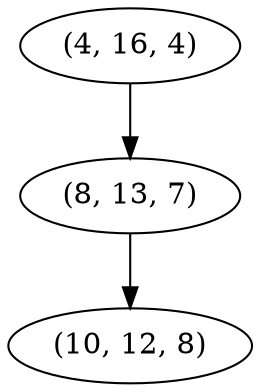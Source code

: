 digraph tree {
    "(4, 16, 4)";
    "(8, 13, 7)";
    "(10, 12, 8)";
    "(4, 16, 4)" -> "(8, 13, 7)";
    "(8, 13, 7)" -> "(10, 12, 8)";
}
